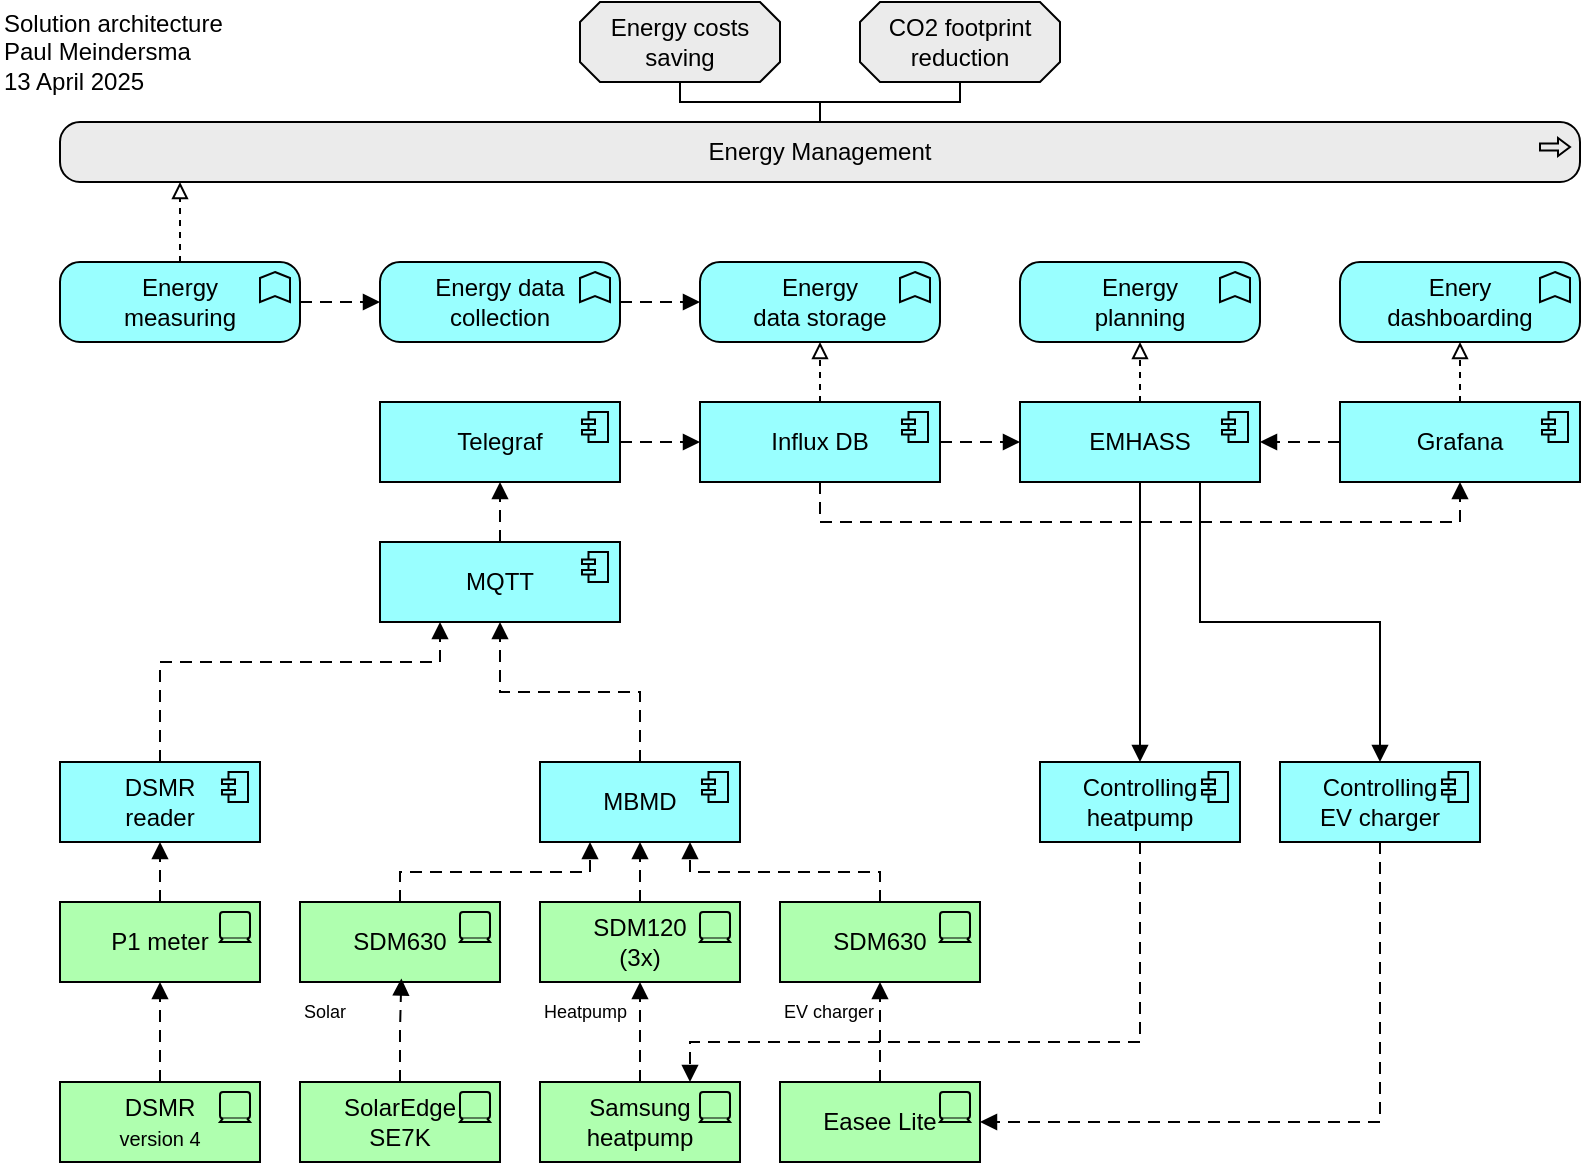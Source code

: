 <mxfile version="26.2.12">
  <diagram name="Pagina-1" id="If3uVRzUwgf7AavsxgMt">
    <mxGraphModel dx="970" dy="509" grid="1" gridSize="10" guides="1" tooltips="1" connect="1" arrows="1" fold="1" page="1" pageScale="1" pageWidth="827" pageHeight="1169" math="0" shadow="0">
      <root>
        <mxCell id="0" />
        <mxCell id="1" parent="0" />
        <mxCell id="eXZCC9MjRsluqyA0-eMw-1" value="Solution architecture&lt;div&gt;Paul Meindersma&lt;/div&gt;&lt;div&gt;13 April 2025&lt;/div&gt;" style="text;html=1;align=left;verticalAlign=middle;whiteSpace=wrap;rounded=0;" vertex="1" parent="1">
          <mxGeometry x="10" y="20" width="170" height="50" as="geometry" />
        </mxCell>
        <mxCell id="eXZCC9MjRsluqyA0-eMw-2" value="Energy Management" style="html=1;outlineConnect=0;whiteSpace=wrap;fillColor=#EBEBEB;shape=mxgraph.archimate3.application;appType=proc;archiType=rounded;" vertex="1" parent="1">
          <mxGeometry x="40" y="80" width="760" height="30" as="geometry" />
        </mxCell>
        <mxCell id="eXZCC9MjRsluqyA0-eMw-3" value="CO2 footprint&lt;div&gt;reduction&lt;/div&gt;" style="html=1;outlineConnect=0;whiteSpace=wrap;fillColor=#EBEBEB;shape=mxgraph.archimate3.application;appType=generic;archiType=oct;" vertex="1" parent="1">
          <mxGeometry x="440" y="20" width="100" height="40" as="geometry" />
        </mxCell>
        <mxCell id="eXZCC9MjRsluqyA0-eMw-6" value="" style="edgeStyle=elbowEdgeStyle;html=1;endArrow=none;elbow=vertical;rounded=0;entryX=0.5;entryY=1;entryDx=0;entryDy=0;entryPerimeter=0;" edge="1" parent="1" source="eXZCC9MjRsluqyA0-eMw-2" target="eXZCC9MjRsluqyA0-eMw-27">
          <mxGeometry width="160" relative="1" as="geometry">
            <mxPoint x="330" y="310" as="sourcePoint" />
            <mxPoint x="490" y="310" as="targetPoint" />
          </mxGeometry>
        </mxCell>
        <mxCell id="eXZCC9MjRsluqyA0-eMw-15" value="Energy&lt;div&gt;measuring&lt;/div&gt;" style="html=1;outlineConnect=0;whiteSpace=wrap;fillColor=#99ffff;shape=mxgraph.archimate3.application;appType=func;archiType=rounded;" vertex="1" parent="1">
          <mxGeometry x="40" y="150" width="120" height="40" as="geometry" />
        </mxCell>
        <mxCell id="eXZCC9MjRsluqyA0-eMw-16" value="MBMD" style="html=1;outlineConnect=0;whiteSpace=wrap;fillColor=#99ffff;shape=mxgraph.archimate3.application;appType=comp;archiType=square;" vertex="1" parent="1">
          <mxGeometry x="280" y="400" width="100" height="40" as="geometry" />
        </mxCell>
        <mxCell id="eXZCC9MjRsluqyA0-eMw-17" value="DSMR&lt;div&gt;reader&lt;/div&gt;" style="html=1;outlineConnect=0;whiteSpace=wrap;fillColor=#99ffff;shape=mxgraph.archimate3.application;appType=comp;archiType=square;" vertex="1" parent="1">
          <mxGeometry x="40" y="400" width="100" height="40" as="geometry" />
        </mxCell>
        <mxCell id="eXZCC9MjRsluqyA0-eMw-24" value="" style="edgeStyle=elbowEdgeStyle;html=1;endArrow=block;elbow=vertical;endFill=0;dashed=1;rounded=0;exitX=0.5;exitY=0;exitDx=0;exitDy=0;exitPerimeter=0;" edge="1" parent="1" source="eXZCC9MjRsluqyA0-eMw-15">
          <mxGeometry width="160" relative="1" as="geometry">
            <mxPoint x="210" y="190" as="sourcePoint" />
            <mxPoint x="100" y="110" as="targetPoint" />
          </mxGeometry>
        </mxCell>
        <mxCell id="eXZCC9MjRsluqyA0-eMw-27" value="Energy costs saving" style="html=1;outlineConnect=0;whiteSpace=wrap;fillColor=#EBEBEB;shape=mxgraph.archimate3.application;appType=generic;archiType=oct;" vertex="1" parent="1">
          <mxGeometry x="300" y="20" width="100" height="40" as="geometry" />
        </mxCell>
        <mxCell id="eXZCC9MjRsluqyA0-eMw-28" value="" style="edgeStyle=elbowEdgeStyle;html=1;endArrow=none;elbow=vertical;rounded=0;exitX=0.5;exitY=0;exitDx=0;exitDy=0;exitPerimeter=0;" edge="1" parent="1" source="eXZCC9MjRsluqyA0-eMw-2" target="eXZCC9MjRsluqyA0-eMw-3">
          <mxGeometry width="160" relative="1" as="geometry">
            <mxPoint x="370" y="90" as="sourcePoint" />
            <mxPoint x="320" y="70" as="targetPoint" />
          </mxGeometry>
        </mxCell>
        <mxCell id="eXZCC9MjRsluqyA0-eMw-31" value="Energy data collection" style="html=1;outlineConnect=0;whiteSpace=wrap;fillColor=#99ffff;shape=mxgraph.archimate3.application;appType=func;archiType=rounded;" vertex="1" parent="1">
          <mxGeometry x="200" y="150" width="120" height="40" as="geometry" />
        </mxCell>
        <mxCell id="eXZCC9MjRsluqyA0-eMw-32" value="MQTT" style="html=1;outlineConnect=0;whiteSpace=wrap;fillColor=#99ffff;shape=mxgraph.archimate3.application;appType=comp;archiType=square;" vertex="1" parent="1">
          <mxGeometry x="200" y="290" width="120" height="40" as="geometry" />
        </mxCell>
        <mxCell id="eXZCC9MjRsluqyA0-eMw-34" value="" style="edgeStyle=elbowEdgeStyle;html=1;endArrow=block;dashed=1;elbow=vertical;endFill=1;dashPattern=6 4;rounded=0;exitX=1;exitY=0.5;exitDx=0;exitDy=0;exitPerimeter=0;entryX=0;entryY=0.5;entryDx=0;entryDy=0;entryPerimeter=0;" edge="1" parent="1" source="eXZCC9MjRsluqyA0-eMw-15" target="eXZCC9MjRsluqyA0-eMw-31">
          <mxGeometry width="160" relative="1" as="geometry">
            <mxPoint x="290" y="290" as="sourcePoint" />
            <mxPoint x="450" y="290" as="targetPoint" />
          </mxGeometry>
        </mxCell>
        <mxCell id="eXZCC9MjRsluqyA0-eMw-35" value="Influx DB" style="html=1;outlineConnect=0;whiteSpace=wrap;fillColor=#99ffff;shape=mxgraph.archimate3.application;appType=comp;archiType=square;" vertex="1" parent="1">
          <mxGeometry x="360" y="220" width="120" height="40" as="geometry" />
        </mxCell>
        <mxCell id="eXZCC9MjRsluqyA0-eMw-36" value="Energy&lt;div&gt;data storage&lt;/div&gt;" style="html=1;outlineConnect=0;whiteSpace=wrap;fillColor=#99ffff;shape=mxgraph.archimate3.application;appType=func;archiType=rounded;" vertex="1" parent="1">
          <mxGeometry x="360" y="150" width="120" height="40" as="geometry" />
        </mxCell>
        <mxCell id="eXZCC9MjRsluqyA0-eMw-38" value="Energy&lt;div&gt;planning&lt;/div&gt;" style="html=1;outlineConnect=0;whiteSpace=wrap;fillColor=#99ffff;shape=mxgraph.archimate3.application;appType=func;archiType=rounded;" vertex="1" parent="1">
          <mxGeometry x="520" y="150" width="120" height="40" as="geometry" />
        </mxCell>
        <mxCell id="eXZCC9MjRsluqyA0-eMw-39" value="Enery&lt;div&gt;dashboarding&lt;/div&gt;" style="html=1;outlineConnect=0;whiteSpace=wrap;fillColor=#99ffff;shape=mxgraph.archimate3.application;appType=func;archiType=rounded;" vertex="1" parent="1">
          <mxGeometry x="680" y="150" width="120" height="40" as="geometry" />
        </mxCell>
        <mxCell id="eXZCC9MjRsluqyA0-eMw-40" value="" style="edgeStyle=elbowEdgeStyle;html=1;endArrow=block;elbow=vertical;endFill=0;dashed=1;rounded=0;entryX=0.5;entryY=1;entryDx=0;entryDy=0;entryPerimeter=0;exitX=0.5;exitY=0;exitDx=0;exitDy=0;exitPerimeter=0;" edge="1" parent="1" source="eXZCC9MjRsluqyA0-eMw-35" target="eXZCC9MjRsluqyA0-eMw-36">
          <mxGeometry width="160" relative="1" as="geometry">
            <mxPoint x="290" y="220" as="sourcePoint" />
            <mxPoint x="450" y="220" as="targetPoint" />
            <Array as="points">
              <mxPoint x="450" y="200" />
            </Array>
          </mxGeometry>
        </mxCell>
        <mxCell id="eXZCC9MjRsluqyA0-eMw-41" value="EMHASS" style="html=1;outlineConnect=0;whiteSpace=wrap;fillColor=#99ffff;shape=mxgraph.archimate3.application;appType=comp;archiType=square;" vertex="1" parent="1">
          <mxGeometry x="520" y="220" width="120" height="40" as="geometry" />
        </mxCell>
        <mxCell id="eXZCC9MjRsluqyA0-eMw-42" value="Grafana" style="html=1;outlineConnect=0;whiteSpace=wrap;fillColor=#99ffff;shape=mxgraph.archimate3.application;appType=comp;archiType=square;" vertex="1" parent="1">
          <mxGeometry x="680" y="220" width="120" height="40" as="geometry" />
        </mxCell>
        <mxCell id="eXZCC9MjRsluqyA0-eMw-43" value="&lt;div&gt;&lt;span style=&quot;background-color: transparent; color: light-dark(rgb(0, 0, 0), rgb(255, 255, 255));&quot;&gt;DSMR&lt;/span&gt;&lt;/div&gt;&lt;div&gt;&lt;span style=&quot;background-color: transparent; color: light-dark(rgb(0, 0, 0), rgb(255, 255, 255));&quot;&gt;&lt;font style=&quot;font-size: 10px;&quot;&gt;version 4&lt;/font&gt;&lt;/span&gt;&lt;/div&gt;" style="html=1;outlineConnect=0;whiteSpace=wrap;fillColor=#AFFFAF;shape=mxgraph.archimate3.application;appType=device;" vertex="1" parent="1">
          <mxGeometry x="40" y="560" width="100" height="40" as="geometry" />
        </mxCell>
        <mxCell id="eXZCC9MjRsluqyA0-eMw-45" value="SolarEdge&lt;div&gt;SE7K&lt;/div&gt;" style="html=1;outlineConnect=0;whiteSpace=wrap;fillColor=#AFFFAF;shape=mxgraph.archimate3.application;appType=device;" vertex="1" parent="1">
          <mxGeometry x="160" y="560" width="100" height="40" as="geometry" />
        </mxCell>
        <mxCell id="eXZCC9MjRsluqyA0-eMw-46" value="SDM630" style="html=1;outlineConnect=0;whiteSpace=wrap;fillColor=#AFFFAF;shape=mxgraph.archimate3.application;appType=device;" vertex="1" parent="1">
          <mxGeometry x="160" y="470" width="100" height="40" as="geometry" />
        </mxCell>
        <mxCell id="eXZCC9MjRsluqyA0-eMw-49" value="" style="edgeStyle=elbowEdgeStyle;html=1;endArrow=block;dashed=1;elbow=vertical;endFill=1;dashPattern=6 4;rounded=0;exitX=1;exitY=0.5;exitDx=0;exitDy=0;exitPerimeter=0;" edge="1" parent="1" source="eXZCC9MjRsluqyA0-eMw-31" target="eXZCC9MjRsluqyA0-eMw-36">
          <mxGeometry width="160" relative="1" as="geometry">
            <mxPoint x="290" y="400" as="sourcePoint" />
            <mxPoint x="450" y="400" as="targetPoint" />
          </mxGeometry>
        </mxCell>
        <mxCell id="eXZCC9MjRsluqyA0-eMw-50" value="" style="edgeStyle=elbowEdgeStyle;html=1;endArrow=block;dashed=1;elbow=vertical;endFill=1;dashPattern=6 4;rounded=0;exitX=0.5;exitY=0;exitDx=0;exitDy=0;exitPerimeter=0;entryX=0.5;entryY=1;entryDx=0;entryDy=0;entryPerimeter=0;" edge="1" parent="1" source="eXZCC9MjRsluqyA0-eMw-32" target="eXZCC9MjRsluqyA0-eMw-55">
          <mxGeometry width="160" relative="1" as="geometry">
            <mxPoint x="290" y="390" as="sourcePoint" />
            <mxPoint x="450" y="390" as="targetPoint" />
            <Array as="points" />
          </mxGeometry>
        </mxCell>
        <mxCell id="eXZCC9MjRsluqyA0-eMw-51" value="" style="edgeStyle=elbowEdgeStyle;html=1;endArrow=block;dashed=1;elbow=vertical;endFill=1;dashPattern=6 4;rounded=0;exitX=1;exitY=0.5;exitDx=0;exitDy=0;exitPerimeter=0;entryX=0;entryY=0.5;entryDx=0;entryDy=0;entryPerimeter=0;" edge="1" parent="1" source="eXZCC9MjRsluqyA0-eMw-35" target="eXZCC9MjRsluqyA0-eMw-41">
          <mxGeometry width="160" relative="1" as="geometry">
            <mxPoint x="290" y="390" as="sourcePoint" />
            <mxPoint x="450" y="390" as="targetPoint" />
          </mxGeometry>
        </mxCell>
        <mxCell id="eXZCC9MjRsluqyA0-eMw-52" value="" style="edgeStyle=elbowEdgeStyle;html=1;endArrow=block;elbow=vertical;endFill=0;dashed=1;rounded=0;entryX=0.5;entryY=1;entryDx=0;entryDy=0;entryPerimeter=0;exitX=0.5;exitY=0;exitDx=0;exitDy=0;exitPerimeter=0;" edge="1" parent="1" source="eXZCC9MjRsluqyA0-eMw-41" target="eXZCC9MjRsluqyA0-eMw-38">
          <mxGeometry width="160" relative="1" as="geometry">
            <mxPoint x="290" y="390" as="sourcePoint" />
            <mxPoint x="450" y="390" as="targetPoint" />
          </mxGeometry>
        </mxCell>
        <mxCell id="eXZCC9MjRsluqyA0-eMw-53" value="" style="edgeStyle=elbowEdgeStyle;html=1;endArrow=block;elbow=vertical;endFill=0;dashed=1;rounded=0;exitX=0.5;exitY=0;exitDx=0;exitDy=0;exitPerimeter=0;" edge="1" parent="1" source="eXZCC9MjRsluqyA0-eMw-42" target="eXZCC9MjRsluqyA0-eMw-39">
          <mxGeometry width="160" relative="1" as="geometry">
            <mxPoint x="740" y="260" as="sourcePoint" />
            <mxPoint x="450" y="390" as="targetPoint" />
          </mxGeometry>
        </mxCell>
        <mxCell id="eXZCC9MjRsluqyA0-eMw-54" value="" style="edgeStyle=elbowEdgeStyle;html=1;endArrow=block;dashed=1;elbow=vertical;endFill=1;dashPattern=6 4;rounded=0;exitX=0.5;exitY=1;exitDx=0;exitDy=0;exitPerimeter=0;entryX=0.5;entryY=1;entryDx=0;entryDy=0;entryPerimeter=0;" edge="1" parent="1" source="eXZCC9MjRsluqyA0-eMw-35" target="eXZCC9MjRsluqyA0-eMw-42">
          <mxGeometry width="160" relative="1" as="geometry">
            <mxPoint x="290" y="390" as="sourcePoint" />
            <mxPoint x="450" y="390" as="targetPoint" />
            <Array as="points">
              <mxPoint x="580" y="280" />
            </Array>
          </mxGeometry>
        </mxCell>
        <mxCell id="eXZCC9MjRsluqyA0-eMw-55" value="Telegraf" style="html=1;outlineConnect=0;whiteSpace=wrap;fillColor=#99ffff;shape=mxgraph.archimate3.application;appType=comp;archiType=square;" vertex="1" parent="1">
          <mxGeometry x="200" y="220" width="120" height="40" as="geometry" />
        </mxCell>
        <mxCell id="eXZCC9MjRsluqyA0-eMw-56" value="" style="edgeStyle=elbowEdgeStyle;html=1;endArrow=block;dashed=1;elbow=vertical;endFill=1;dashPattern=6 4;rounded=0;exitX=1;exitY=0.5;exitDx=0;exitDy=0;exitPerimeter=0;" edge="1" parent="1" source="eXZCC9MjRsluqyA0-eMw-55" target="eXZCC9MjRsluqyA0-eMw-35">
          <mxGeometry width="160" relative="1" as="geometry">
            <mxPoint x="290" y="390" as="sourcePoint" />
            <mxPoint x="450" y="390" as="targetPoint" />
          </mxGeometry>
        </mxCell>
        <mxCell id="eXZCC9MjRsluqyA0-eMw-58" value="" style="edgeStyle=elbowEdgeStyle;html=1;endArrow=block;dashed=1;elbow=vertical;endFill=1;dashPattern=6 4;rounded=0;exitX=0;exitY=0.5;exitDx=0;exitDy=0;exitPerimeter=0;entryX=1;entryY=0.5;entryDx=0;entryDy=0;entryPerimeter=0;" edge="1" parent="1" source="eXZCC9MjRsluqyA0-eMw-42" target="eXZCC9MjRsluqyA0-eMw-41">
          <mxGeometry width="160" relative="1" as="geometry">
            <mxPoint x="290" y="320" as="sourcePoint" />
            <mxPoint x="450" y="320" as="targetPoint" />
          </mxGeometry>
        </mxCell>
        <mxCell id="eXZCC9MjRsluqyA0-eMw-59" value="Controlling&lt;div&gt;heatpump&lt;/div&gt;" style="html=1;outlineConnect=0;whiteSpace=wrap;fillColor=#99ffff;shape=mxgraph.archimate3.application;appType=comp;archiType=square;" vertex="1" parent="1">
          <mxGeometry x="530" y="400" width="100" height="40" as="geometry" />
        </mxCell>
        <mxCell id="eXZCC9MjRsluqyA0-eMw-60" value="Controlling&lt;div&gt;EV charger&lt;/div&gt;" style="html=1;outlineConnect=0;whiteSpace=wrap;fillColor=#99ffff;shape=mxgraph.archimate3.application;appType=comp;archiType=square;" vertex="1" parent="1">
          <mxGeometry x="650" y="400" width="100" height="40" as="geometry" />
        </mxCell>
        <mxCell id="eXZCC9MjRsluqyA0-eMw-62" value="P1 meter" style="html=1;outlineConnect=0;whiteSpace=wrap;fillColor=#AFFFAF;shape=mxgraph.archimate3.application;appType=device;" vertex="1" parent="1">
          <mxGeometry x="40" y="470" width="100" height="40" as="geometry" />
        </mxCell>
        <mxCell id="eXZCC9MjRsluqyA0-eMw-63" value="" style="edgeStyle=elbowEdgeStyle;html=1;endArrow=block;dashed=1;elbow=vertical;endFill=1;dashPattern=6 4;rounded=0;exitX=0.5;exitY=0;exitDx=0;exitDy=0;exitPerimeter=0;entryX=0.25;entryY=1;entryDx=0;entryDy=0;entryPerimeter=0;" edge="1" parent="1" source="eXZCC9MjRsluqyA0-eMw-17" target="eXZCC9MjRsluqyA0-eMw-32">
          <mxGeometry width="160" relative="1" as="geometry">
            <mxPoint x="290" y="450" as="sourcePoint" />
            <mxPoint x="450" y="450" as="targetPoint" />
            <Array as="points">
              <mxPoint x="160" y="350" />
            </Array>
          </mxGeometry>
        </mxCell>
        <mxCell id="eXZCC9MjRsluqyA0-eMw-64" value="" style="edgeStyle=elbowEdgeStyle;html=1;endArrow=block;dashed=1;elbow=vertical;endFill=1;dashPattern=6 4;rounded=0;" edge="1" parent="1" source="eXZCC9MjRsluqyA0-eMw-16" target="eXZCC9MjRsluqyA0-eMw-32">
          <mxGeometry width="160" relative="1" as="geometry">
            <mxPoint x="290" y="450" as="sourcePoint" />
            <mxPoint x="450" y="450" as="targetPoint" />
          </mxGeometry>
        </mxCell>
        <mxCell id="eXZCC9MjRsluqyA0-eMw-65" value="SDM120&lt;div&gt;(3x)&lt;/div&gt;" style="html=1;outlineConnect=0;whiteSpace=wrap;fillColor=#AFFFAF;shape=mxgraph.archimate3.application;appType=device;" vertex="1" parent="1">
          <mxGeometry x="280" y="470" width="100" height="40" as="geometry" />
        </mxCell>
        <mxCell id="eXZCC9MjRsluqyA0-eMw-66" value="SDM630" style="html=1;outlineConnect=0;whiteSpace=wrap;fillColor=#AFFFAF;shape=mxgraph.archimate3.application;appType=device;" vertex="1" parent="1">
          <mxGeometry x="400" y="470" width="100" height="40" as="geometry" />
        </mxCell>
        <mxCell id="eXZCC9MjRsluqyA0-eMw-67" value="" style="edgeStyle=elbowEdgeStyle;html=1;endArrow=block;dashed=1;elbow=vertical;endFill=1;dashPattern=6 4;rounded=0;exitX=0.5;exitY=0;exitDx=0;exitDy=0;exitPerimeter=0;entryX=0.5;entryY=1;entryDx=0;entryDy=0;entryPerimeter=0;" edge="1" parent="1" source="eXZCC9MjRsluqyA0-eMw-62" target="eXZCC9MjRsluqyA0-eMw-17">
          <mxGeometry width="160" relative="1" as="geometry">
            <mxPoint x="290" y="450" as="sourcePoint" />
            <mxPoint x="450" y="450" as="targetPoint" />
          </mxGeometry>
        </mxCell>
        <mxCell id="eXZCC9MjRsluqyA0-eMw-68" value="" style="edgeStyle=elbowEdgeStyle;html=1;endArrow=block;dashed=1;elbow=vertical;endFill=1;dashPattern=6 4;rounded=0;entryX=0.25;entryY=1;entryDx=0;entryDy=0;entryPerimeter=0;exitX=0.5;exitY=0;exitDx=0;exitDy=0;exitPerimeter=0;" edge="1" parent="1" source="eXZCC9MjRsluqyA0-eMw-46" target="eXZCC9MjRsluqyA0-eMw-16">
          <mxGeometry width="160" relative="1" as="geometry">
            <mxPoint x="290" y="450" as="sourcePoint" />
            <mxPoint x="450" y="450" as="targetPoint" />
            <Array as="points" />
          </mxGeometry>
        </mxCell>
        <mxCell id="eXZCC9MjRsluqyA0-eMw-69" value="" style="edgeStyle=elbowEdgeStyle;html=1;endArrow=block;dashed=1;elbow=vertical;endFill=1;dashPattern=6 4;rounded=0;exitX=0.5;exitY=0;exitDx=0;exitDy=0;exitPerimeter=0;" edge="1" parent="1" source="eXZCC9MjRsluqyA0-eMw-65" target="eXZCC9MjRsluqyA0-eMw-16">
          <mxGeometry width="160" relative="1" as="geometry">
            <mxPoint x="290" y="450" as="sourcePoint" />
            <mxPoint x="450" y="450" as="targetPoint" />
          </mxGeometry>
        </mxCell>
        <mxCell id="eXZCC9MjRsluqyA0-eMw-71" value="" style="edgeStyle=elbowEdgeStyle;html=1;endArrow=block;dashed=1;elbow=vertical;endFill=1;dashPattern=6 4;rounded=0;exitX=0.5;exitY=0;exitDx=0;exitDy=0;exitPerimeter=0;entryX=0.75;entryY=1;entryDx=0;entryDy=0;entryPerimeter=0;" edge="1" parent="1" source="eXZCC9MjRsluqyA0-eMw-66" target="eXZCC9MjRsluqyA0-eMw-16">
          <mxGeometry width="160" relative="1" as="geometry">
            <mxPoint x="290" y="450" as="sourcePoint" />
            <mxPoint x="450" y="450" as="targetPoint" />
            <Array as="points" />
          </mxGeometry>
        </mxCell>
        <mxCell id="eXZCC9MjRsluqyA0-eMw-72" value="Solar" style="text;html=1;align=left;verticalAlign=middle;whiteSpace=wrap;rounded=0;fontSize=9;" vertex="1" parent="1">
          <mxGeometry x="160" y="510" width="90" height="30" as="geometry" />
        </mxCell>
        <mxCell id="eXZCC9MjRsluqyA0-eMw-73" value="Heatpump" style="text;html=1;align=left;verticalAlign=middle;whiteSpace=wrap;rounded=0;fontSize=9;" vertex="1" parent="1">
          <mxGeometry x="280" y="510" width="90" height="30" as="geometry" />
        </mxCell>
        <mxCell id="eXZCC9MjRsluqyA0-eMw-74" value="EV charger" style="text;html=1;align=left;verticalAlign=middle;whiteSpace=wrap;rounded=0;fontSize=9;" vertex="1" parent="1">
          <mxGeometry x="400" y="510" width="90" height="30" as="geometry" />
        </mxCell>
        <mxCell id="eXZCC9MjRsluqyA0-eMw-75" value="Easee Lite" style="html=1;outlineConnect=0;whiteSpace=wrap;fillColor=#AFFFAF;shape=mxgraph.archimate3.application;appType=device;" vertex="1" parent="1">
          <mxGeometry x="400" y="560" width="100" height="40" as="geometry" />
        </mxCell>
        <mxCell id="eXZCC9MjRsluqyA0-eMw-76" value="Samsung&lt;div&gt;heatpump&lt;/div&gt;" style="html=1;outlineConnect=0;whiteSpace=wrap;fillColor=#AFFFAF;shape=mxgraph.archimate3.application;appType=device;" vertex="1" parent="1">
          <mxGeometry x="280" y="560" width="100" height="40" as="geometry" />
        </mxCell>
        <mxCell id="eXZCC9MjRsluqyA0-eMw-77" value="" style="edgeStyle=elbowEdgeStyle;html=1;endArrow=block;dashed=1;elbow=vertical;endFill=1;dashPattern=6 4;rounded=0;exitX=0.5;exitY=0;exitDx=0;exitDy=0;exitPerimeter=0;" edge="1" parent="1" source="eXZCC9MjRsluqyA0-eMw-43">
          <mxGeometry width="160" relative="1" as="geometry">
            <mxPoint x="290" y="440" as="sourcePoint" />
            <mxPoint x="90" y="510" as="targetPoint" />
          </mxGeometry>
        </mxCell>
        <mxCell id="eXZCC9MjRsluqyA0-eMw-78" value="" style="edgeStyle=elbowEdgeStyle;html=1;endArrow=block;dashed=1;elbow=vertical;endFill=1;dashPattern=6 4;rounded=0;exitX=0.5;exitY=0;exitDx=0;exitDy=0;exitPerimeter=0;entryX=0.563;entryY=-0.059;entryDx=0;entryDy=0;entryPerimeter=0;" edge="1" parent="1" source="eXZCC9MjRsluqyA0-eMw-45" target="eXZCC9MjRsluqyA0-eMw-72">
          <mxGeometry width="160" relative="1" as="geometry">
            <mxPoint x="100" y="570" as="sourcePoint" />
            <mxPoint x="100" y="520" as="targetPoint" />
          </mxGeometry>
        </mxCell>
        <mxCell id="eXZCC9MjRsluqyA0-eMw-79" value="" style="edgeStyle=elbowEdgeStyle;html=1;endArrow=block;dashed=1;elbow=vertical;endFill=1;dashPattern=6 4;rounded=0;exitX=0.5;exitY=0;exitDx=0;exitDy=0;exitPerimeter=0;" edge="1" parent="1" source="eXZCC9MjRsluqyA0-eMw-76">
          <mxGeometry width="160" relative="1" as="geometry">
            <mxPoint x="110" y="580" as="sourcePoint" />
            <mxPoint x="330" y="510" as="targetPoint" />
          </mxGeometry>
        </mxCell>
        <mxCell id="eXZCC9MjRsluqyA0-eMw-80" value="" style="edgeStyle=elbowEdgeStyle;html=1;endArrow=block;dashed=1;elbow=vertical;endFill=1;dashPattern=6 4;rounded=0;exitX=0.5;exitY=0;exitDx=0;exitDy=0;exitPerimeter=0;" edge="1" parent="1" source="eXZCC9MjRsluqyA0-eMw-75" target="eXZCC9MjRsluqyA0-eMw-66">
          <mxGeometry width="160" relative="1" as="geometry">
            <mxPoint x="120" y="590" as="sourcePoint" />
            <mxPoint x="120" y="540" as="targetPoint" />
          </mxGeometry>
        </mxCell>
        <mxCell id="eXZCC9MjRsluqyA0-eMw-82" value="" style="edgeStyle=elbowEdgeStyle;html=1;endArrow=block;dashed=1;elbow=vertical;endFill=1;dashPattern=6 4;rounded=0;exitX=0.5;exitY=1;exitDx=0;exitDy=0;exitPerimeter=0;entryX=0.75;entryY=0;entryDx=0;entryDy=0;entryPerimeter=0;" edge="1" parent="1" source="eXZCC9MjRsluqyA0-eMw-59" target="eXZCC9MjRsluqyA0-eMw-76">
          <mxGeometry width="160" relative="1" as="geometry">
            <mxPoint x="290" y="490" as="sourcePoint" />
            <mxPoint x="450" y="490" as="targetPoint" />
            <Array as="points">
              <mxPoint x="470" y="540" />
            </Array>
          </mxGeometry>
        </mxCell>
        <mxCell id="eXZCC9MjRsluqyA0-eMw-83" value="" style="edgeStyle=elbowEdgeStyle;html=1;endArrow=block;dashed=0;elbow=vertical;endFill=1;rounded=0;entryX=0.5;entryY=0;entryDx=0;entryDy=0;entryPerimeter=0;" edge="1" parent="1" source="eXZCC9MjRsluqyA0-eMw-41" target="eXZCC9MjRsluqyA0-eMw-59">
          <mxGeometry width="160" relative="1" as="geometry">
            <mxPoint x="290" y="380" as="sourcePoint" />
            <mxPoint x="450" y="380" as="targetPoint" />
          </mxGeometry>
        </mxCell>
        <mxCell id="eXZCC9MjRsluqyA0-eMw-84" value="" style="edgeStyle=elbowEdgeStyle;html=1;endArrow=block;dashed=0;elbow=vertical;endFill=1;rounded=0;exitX=0.75;exitY=1;exitDx=0;exitDy=0;exitPerimeter=0;entryX=0.5;entryY=0;entryDx=0;entryDy=0;entryPerimeter=0;" edge="1" parent="1" source="eXZCC9MjRsluqyA0-eMw-41" target="eXZCC9MjRsluqyA0-eMw-60">
          <mxGeometry width="160" relative="1" as="geometry">
            <mxPoint x="290" y="380" as="sourcePoint" />
            <mxPoint x="450" y="380" as="targetPoint" />
          </mxGeometry>
        </mxCell>
        <mxCell id="eXZCC9MjRsluqyA0-eMw-85" value="" style="edgeStyle=elbowEdgeStyle;html=1;endArrow=block;dashed=1;elbow=vertical;endFill=1;dashPattern=6 4;rounded=0;entryX=1;entryY=0.5;entryDx=0;entryDy=0;entryPerimeter=0;exitX=0.5;exitY=1;exitDx=0;exitDy=0;exitPerimeter=0;" edge="1" parent="1" source="eXZCC9MjRsluqyA0-eMw-60" target="eXZCC9MjRsluqyA0-eMw-75">
          <mxGeometry width="160" relative="1" as="geometry">
            <mxPoint x="290" y="380" as="sourcePoint" />
            <mxPoint x="450" y="380" as="targetPoint" />
            <Array as="points">
              <mxPoint x="610" y="580" />
            </Array>
          </mxGeometry>
        </mxCell>
      </root>
    </mxGraphModel>
  </diagram>
</mxfile>
